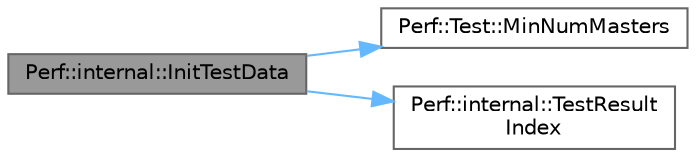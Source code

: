 digraph "Perf::internal::InitTestData"
{
 // LATEX_PDF_SIZE
  bgcolor="transparent";
  edge [fontname=Helvetica,fontsize=10,labelfontname=Helvetica,labelfontsize=10];
  node [fontname=Helvetica,fontsize=10,shape=box,height=0.2,width=0.4];
  rankdir="LR";
  Node1 [id="Node000001",label="Perf::internal::InitTestData",height=0.2,width=0.4,color="gray40", fillcolor="grey60", style="filled", fontcolor="black",tooltip=" "];
  Node1 -> Node2 [id="edge1_Node000001_Node000002",color="steelblue1",style="solid",tooltip=" "];
  Node2 [id="Node000002",label="Perf::Test::MinNumMasters",height=0.2,width=0.4,color="grey40", fillcolor="white", style="filled",URL="$class_perf_1_1_test.html#ac56059ea14218db626951886e7f7f6db",tooltip="Returns minimal number of master threads"];
  Node1 -> Node3 [id="edge2_Node000001_Node000003",color="steelblue1",style="solid",tooltip=" "];
  Node3 [id="Node000003",label="Perf::internal::TestResult\lIndex",height=0.2,width=0.4,color="grey40", fillcolor="white", style="filled",URL="$namespace_perf_1_1internal.html#a61d22a3695b59076975e3b4b957c02fc",tooltip=" "];
}
